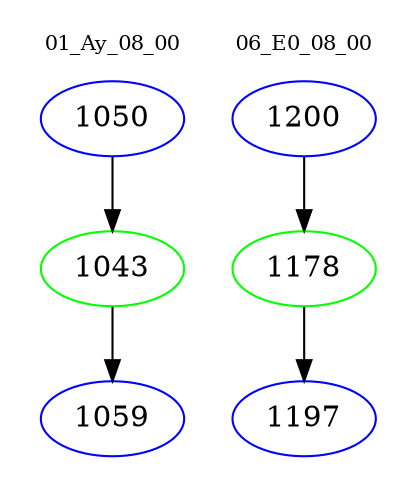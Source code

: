 digraph{
subgraph cluster_0 {
color = white
label = "01_Ay_08_00";
fontsize=10;
T0_1050 [label="1050", color="blue"]
T0_1050 -> T0_1043 [color="black"]
T0_1043 [label="1043", color="green"]
T0_1043 -> T0_1059 [color="black"]
T0_1059 [label="1059", color="blue"]
}
subgraph cluster_1 {
color = white
label = "06_E0_08_00";
fontsize=10;
T1_1200 [label="1200", color="blue"]
T1_1200 -> T1_1178 [color="black"]
T1_1178 [label="1178", color="green"]
T1_1178 -> T1_1197 [color="black"]
T1_1197 [label="1197", color="blue"]
}
}
